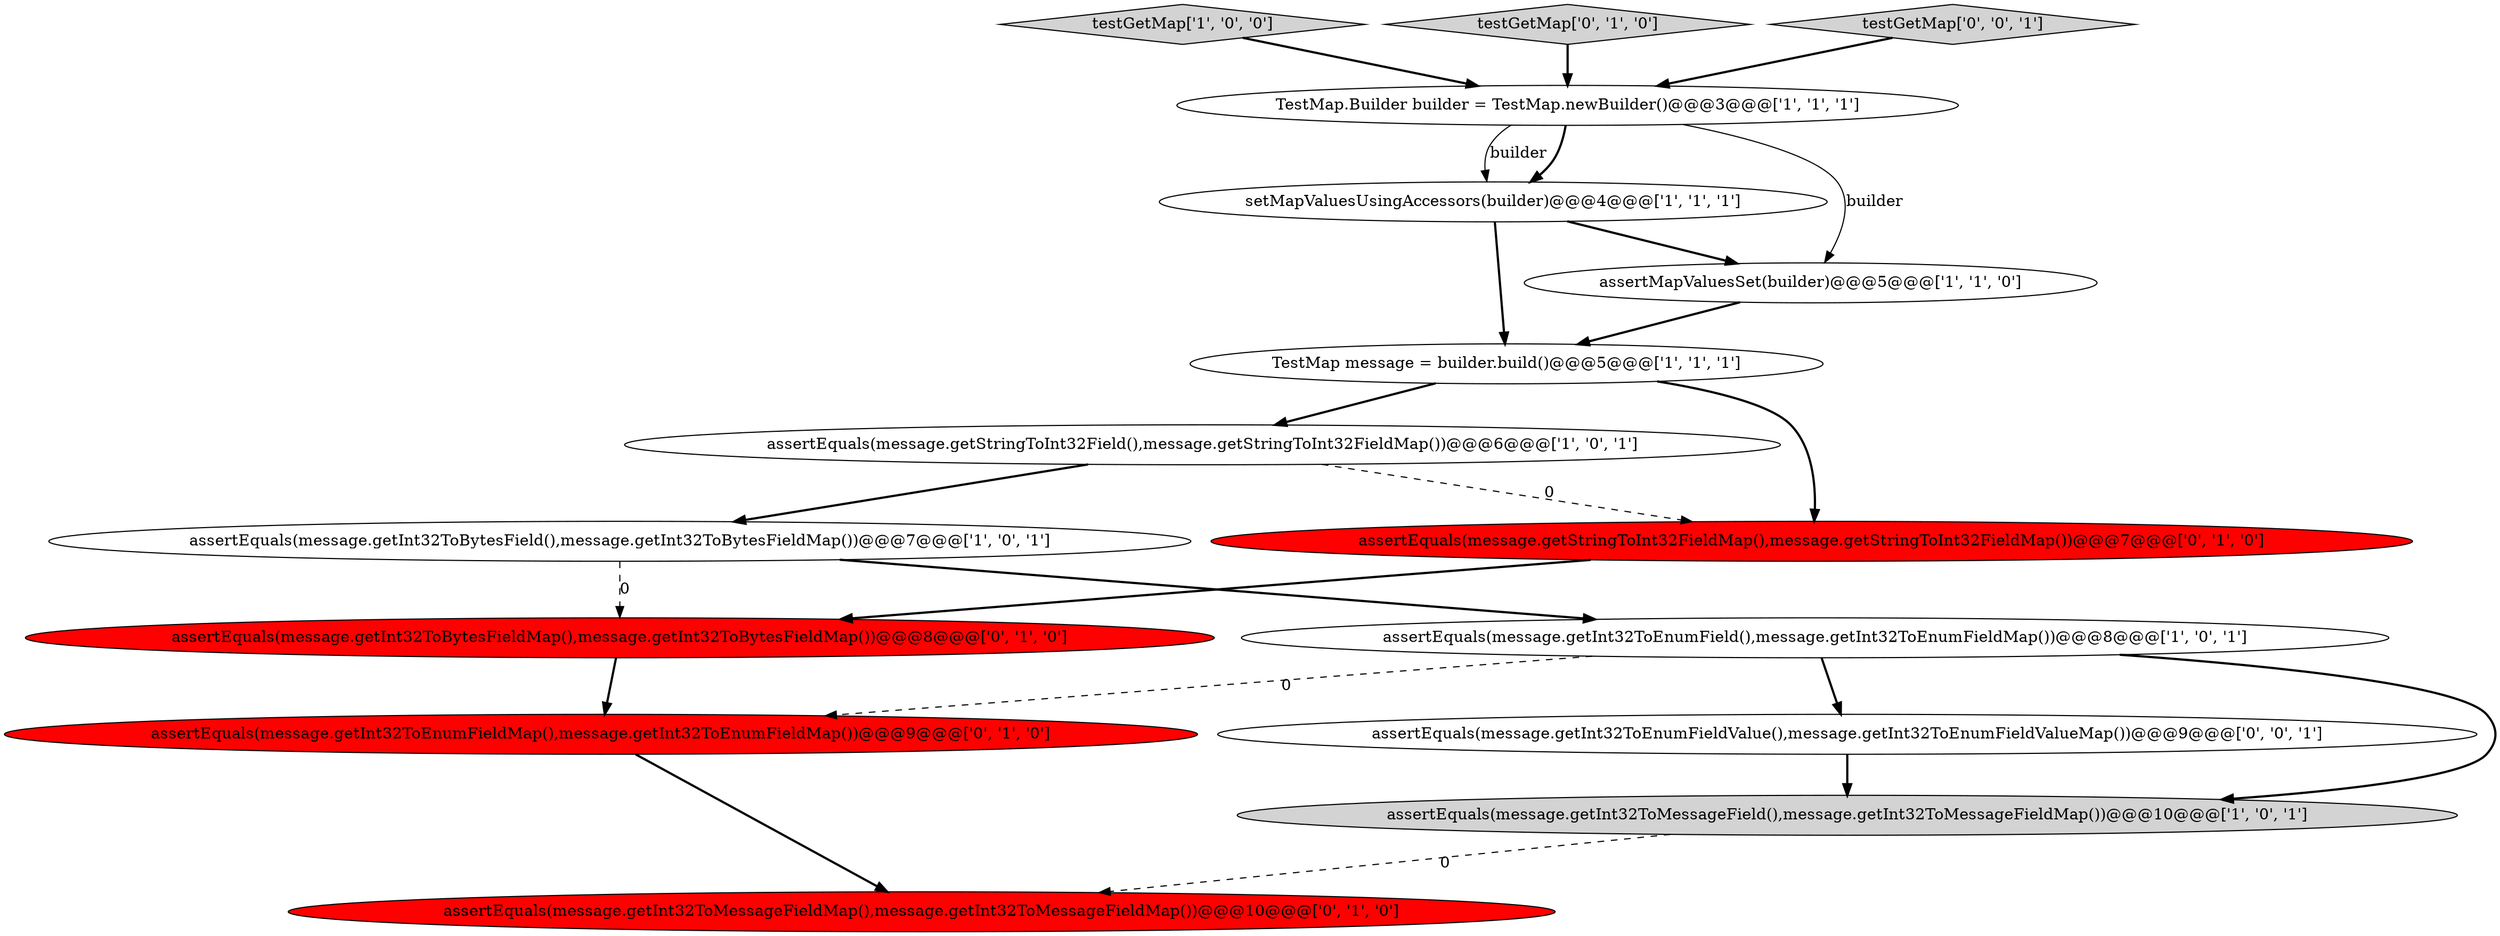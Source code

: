 digraph {
1 [style = filled, label = "assertEquals(message.getInt32ToBytesField(),message.getInt32ToBytesFieldMap())@@@7@@@['1', '0', '1']", fillcolor = white, shape = ellipse image = "AAA0AAABBB1BBB"];
13 [style = filled, label = "assertEquals(message.getInt32ToMessageFieldMap(),message.getInt32ToMessageFieldMap())@@@10@@@['0', '1', '0']", fillcolor = red, shape = ellipse image = "AAA1AAABBB2BBB"];
0 [style = filled, label = "testGetMap['1', '0', '0']", fillcolor = lightgray, shape = diamond image = "AAA0AAABBB1BBB"];
11 [style = filled, label = "testGetMap['0', '1', '0']", fillcolor = lightgray, shape = diamond image = "AAA0AAABBB2BBB"];
7 [style = filled, label = "TestMap message = builder.build()@@@5@@@['1', '1', '1']", fillcolor = white, shape = ellipse image = "AAA0AAABBB1BBB"];
10 [style = filled, label = "assertEquals(message.getInt32ToEnumFieldMap(),message.getInt32ToEnumFieldMap())@@@9@@@['0', '1', '0']", fillcolor = red, shape = ellipse image = "AAA1AAABBB2BBB"];
12 [style = filled, label = "assertEquals(message.getInt32ToBytesFieldMap(),message.getInt32ToBytesFieldMap())@@@8@@@['0', '1', '0']", fillcolor = red, shape = ellipse image = "AAA1AAABBB2BBB"];
15 [style = filled, label = "testGetMap['0', '0', '1']", fillcolor = lightgray, shape = diamond image = "AAA0AAABBB3BBB"];
3 [style = filled, label = "setMapValuesUsingAccessors(builder)@@@4@@@['1', '1', '1']", fillcolor = white, shape = ellipse image = "AAA0AAABBB1BBB"];
8 [style = filled, label = "assertEquals(message.getStringToInt32Field(),message.getStringToInt32FieldMap())@@@6@@@['1', '0', '1']", fillcolor = white, shape = ellipse image = "AAA0AAABBB1BBB"];
2 [style = filled, label = "assertEquals(message.getInt32ToMessageField(),message.getInt32ToMessageFieldMap())@@@10@@@['1', '0', '1']", fillcolor = lightgray, shape = ellipse image = "AAA0AAABBB1BBB"];
5 [style = filled, label = "assertEquals(message.getInt32ToEnumField(),message.getInt32ToEnumFieldMap())@@@8@@@['1', '0', '1']", fillcolor = white, shape = ellipse image = "AAA0AAABBB1BBB"];
4 [style = filled, label = "assertMapValuesSet(builder)@@@5@@@['1', '1', '0']", fillcolor = white, shape = ellipse image = "AAA0AAABBB1BBB"];
9 [style = filled, label = "assertEquals(message.getStringToInt32FieldMap(),message.getStringToInt32FieldMap())@@@7@@@['0', '1', '0']", fillcolor = red, shape = ellipse image = "AAA1AAABBB2BBB"];
6 [style = filled, label = "TestMap.Builder builder = TestMap.newBuilder()@@@3@@@['1', '1', '1']", fillcolor = white, shape = ellipse image = "AAA0AAABBB1BBB"];
14 [style = filled, label = "assertEquals(message.getInt32ToEnumFieldValue(),message.getInt32ToEnumFieldValueMap())@@@9@@@['0', '0', '1']", fillcolor = white, shape = ellipse image = "AAA0AAABBB3BBB"];
1->5 [style = bold, label=""];
6->3 [style = bold, label=""];
0->6 [style = bold, label=""];
11->6 [style = bold, label=""];
6->3 [style = solid, label="builder"];
15->6 [style = bold, label=""];
5->14 [style = bold, label=""];
7->8 [style = bold, label=""];
3->4 [style = bold, label=""];
4->7 [style = bold, label=""];
6->4 [style = solid, label="builder"];
8->1 [style = bold, label=""];
7->9 [style = bold, label=""];
8->9 [style = dashed, label="0"];
1->12 [style = dashed, label="0"];
5->2 [style = bold, label=""];
12->10 [style = bold, label=""];
10->13 [style = bold, label=""];
3->7 [style = bold, label=""];
5->10 [style = dashed, label="0"];
2->13 [style = dashed, label="0"];
14->2 [style = bold, label=""];
9->12 [style = bold, label=""];
}
